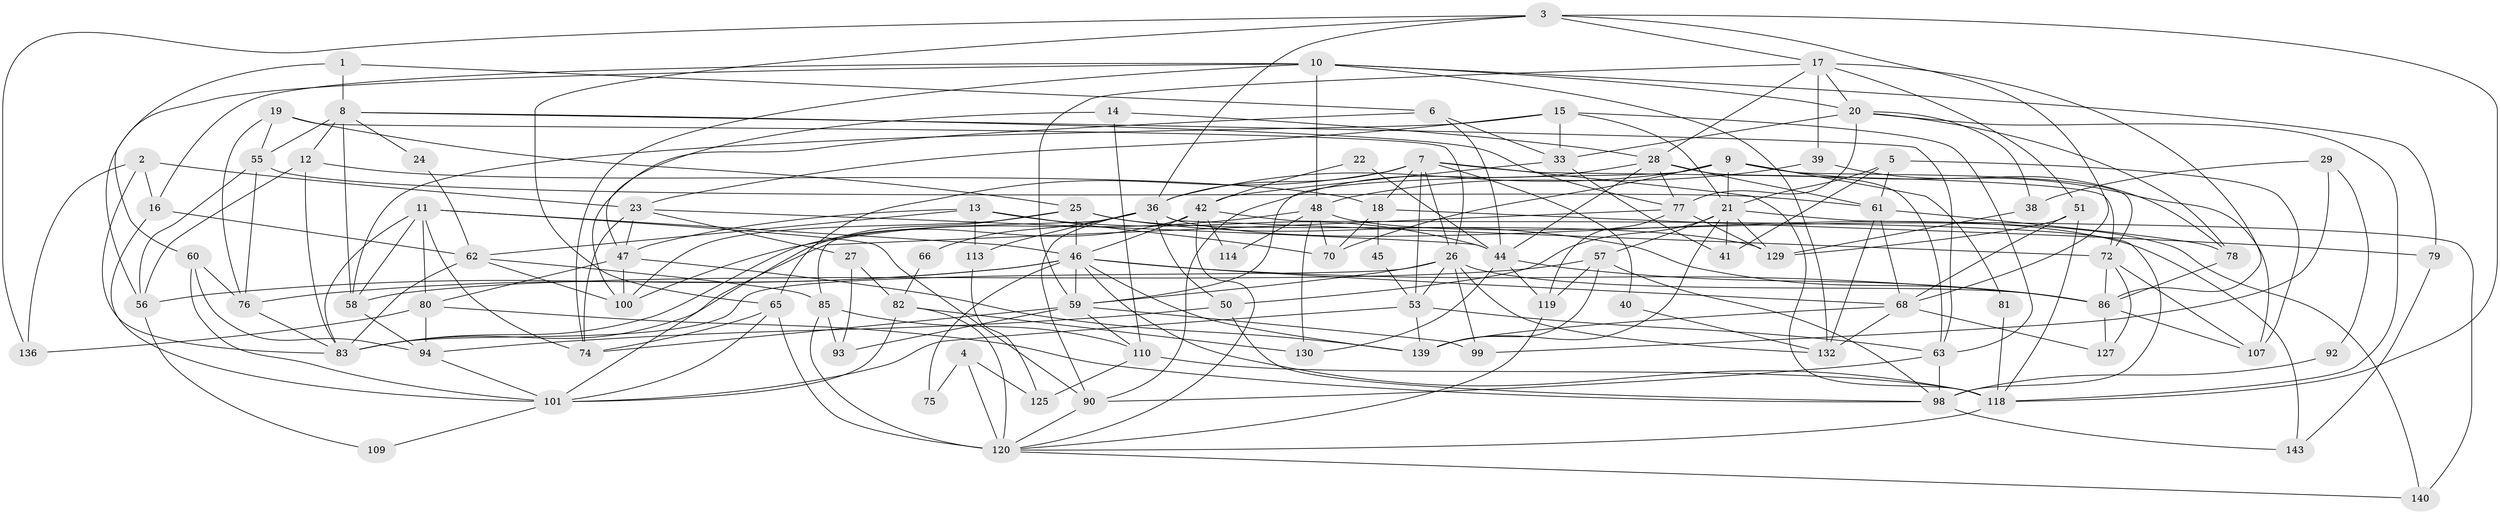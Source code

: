 // original degree distribution, {3: 0.3150684931506849, 4: 0.2945205479452055, 7: 0.03424657534246575, 6: 0.0821917808219178, 5: 0.17123287671232876, 2: 0.08904109589041095, 8: 0.0136986301369863}
// Generated by graph-tools (version 1.1) at 2025/11/02/27/25 16:11:21]
// undirected, 95 vertices, 236 edges
graph export_dot {
graph [start="1"]
  node [color=gray90,style=filled];
  1;
  2;
  3 [super="+32"];
  4;
  5;
  6;
  7 [super="+128"];
  8 [super="+37"];
  9 [super="+141"];
  10 [super="+43"];
  11 [super="+49"];
  12;
  13 [super="+95"];
  14;
  15 [super="+84"];
  16 [super="+52"];
  17 [super="+31"];
  18 [super="+34"];
  19;
  20 [super="+133"];
  21 [super="+30"];
  22;
  23 [super="+134"];
  24;
  25 [super="+71"];
  26 [super="+144"];
  27;
  28 [super="+35"];
  29;
  33 [super="+123"];
  36 [super="+112"];
  38;
  39;
  40;
  41;
  42 [super="+69"];
  44 [super="+122"];
  45;
  46 [super="+67"];
  47 [super="+111"];
  48 [super="+54"];
  50;
  51 [super="+88"];
  53 [super="+115"];
  55 [super="+138"];
  56;
  57 [super="+64"];
  58;
  59 [super="+117"];
  60 [super="+106"];
  61 [super="+108"];
  62 [super="+73"];
  63 [super="+91"];
  65 [super="+104"];
  66;
  68 [super="+116"];
  70;
  72 [super="+102"];
  74 [super="+135"];
  75;
  76 [super="+89"];
  77;
  78 [super="+121"];
  79;
  80 [super="+105"];
  81;
  82 [super="+142"];
  83 [super="+126"];
  85 [super="+87"];
  86 [super="+97"];
  90 [super="+96"];
  92;
  93;
  94;
  98 [super="+103"];
  99;
  100;
  101 [super="+146"];
  107;
  109;
  110;
  113;
  114;
  118 [super="+137"];
  119;
  120 [super="+124"];
  125;
  127;
  129 [super="+131"];
  130;
  132;
  136;
  139 [super="+145"];
  140;
  143;
  1 -- 6;
  1 -- 8;
  1 -- 60;
  2 -- 83;
  2 -- 136;
  2 -- 16;
  2 -- 23;
  3 -- 65;
  3 -- 118;
  3 -- 17;
  3 -- 68;
  3 -- 136;
  3 -- 36;
  4 -- 120 [weight=2];
  4 -- 75;
  4 -- 125;
  5 -- 61;
  5 -- 107;
  5 -- 21;
  5 -- 41;
  6 -- 100;
  6 -- 33;
  6 -- 44;
  7 -- 40;
  7 -- 65;
  7 -- 18;
  7 -- 72;
  7 -- 26;
  7 -- 36;
  7 -- 53;
  7 -- 118;
  8 -- 63;
  8 -- 24;
  8 -- 55 [weight=2];
  8 -- 58;
  8 -- 12;
  8 -- 77;
  9 -- 21;
  9 -- 72;
  9 -- 70;
  9 -- 107;
  9 -- 59;
  9 -- 81;
  9 -- 36;
  10 -- 56;
  10 -- 79;
  10 -- 16;
  10 -- 48;
  10 -- 132;
  10 -- 74;
  10 -- 20;
  11 -- 83;
  11 -- 80;
  11 -- 58;
  11 -- 46;
  11 -- 74;
  11 -- 90;
  12 -- 56;
  12 -- 18;
  12 -- 83;
  13 -- 70;
  13 -- 113;
  13 -- 62;
  13 -- 47;
  13 -- 44;
  14 -- 28;
  14 -- 110;
  14 -- 47;
  15 -- 58;
  15 -- 21;
  15 -- 33;
  15 -- 63;
  15 -- 23;
  16 -- 62;
  16 -- 101;
  17 -- 86;
  17 -- 39;
  17 -- 59;
  17 -- 20;
  17 -- 28;
  17 -- 51;
  18 -- 70;
  18 -- 45;
  18 -- 79;
  19 -- 76;
  19 -- 55;
  19 -- 25;
  19 -- 26;
  20 -- 33;
  20 -- 77;
  20 -- 78;
  20 -- 38;
  20 -- 118;
  21 -- 50;
  21 -- 57;
  21 -- 129;
  21 -- 41;
  21 -- 139;
  21 -- 140;
  22 -- 42;
  22 -- 44;
  23 -- 44;
  23 -- 27;
  23 -- 74;
  23 -- 47;
  24 -- 62;
  25 -- 100;
  25 -- 129;
  25 -- 46;
  25 -- 86;
  25 -- 101;
  26 -- 53;
  26 -- 59;
  26 -- 99;
  26 -- 132;
  26 -- 86;
  26 -- 83;
  27 -- 82 [weight=2];
  27 -- 93;
  28 -- 77;
  28 -- 63;
  28 -- 61;
  28 -- 90;
  28 -- 44;
  29 -- 38;
  29 -- 99;
  29 -- 92;
  33 -- 41;
  33 -- 42;
  36 -- 143;
  36 -- 72;
  36 -- 85;
  36 -- 66;
  36 -- 50;
  36 -- 113;
  36 -- 90;
  38 -- 129;
  39 -- 78;
  39 -- 48;
  40 -- 132;
  42 -- 114;
  42 -- 120;
  42 -- 46;
  42 -- 98;
  42 -- 83;
  44 -- 119;
  44 -- 130;
  44 -- 86;
  45 -- 53;
  46 -- 75;
  46 -- 118;
  46 -- 139;
  46 -- 56;
  46 -- 76;
  46 -- 86;
  46 -- 68;
  46 -- 59;
  47 -- 139;
  47 -- 100;
  47 -- 80;
  48 -- 70;
  48 -- 114;
  48 -- 130;
  48 -- 100;
  48 -- 140;
  50 -- 94;
  50 -- 98;
  51 -- 118;
  51 -- 129;
  51 -- 68;
  53 -- 139;
  53 -- 63;
  53 -- 101;
  55 -- 76;
  55 -- 56;
  55 -- 61;
  56 -- 109;
  57 -- 98;
  57 -- 58;
  57 -- 139;
  57 -- 119;
  58 -- 94;
  59 -- 99;
  59 -- 110;
  59 -- 93;
  59 -- 74;
  60 -- 94;
  60 -- 101;
  60 -- 76;
  61 -- 132;
  61 -- 68;
  61 -- 78;
  62 -- 85;
  62 -- 100;
  62 -- 83;
  63 -- 90;
  63 -- 98;
  65 -- 120 [weight=2];
  65 -- 101;
  65 -- 74;
  66 -- 82;
  68 -- 139;
  68 -- 132;
  68 -- 127;
  72 -- 86;
  72 -- 107;
  72 -- 127;
  76 -- 83;
  77 -- 119;
  77 -- 129;
  77 -- 83;
  78 -- 86;
  79 -- 143;
  80 -- 94;
  80 -- 98;
  80 -- 136;
  81 -- 118;
  82 -- 120;
  82 -- 130;
  82 -- 101;
  85 -- 110;
  85 -- 120;
  85 -- 93;
  86 -- 107;
  86 -- 127;
  90 -- 120;
  92 -- 98;
  94 -- 101;
  98 -- 143;
  101 -- 109;
  110 -- 125;
  110 -- 118;
  113 -- 125;
  118 -- 120;
  119 -- 120;
  120 -- 140;
}
